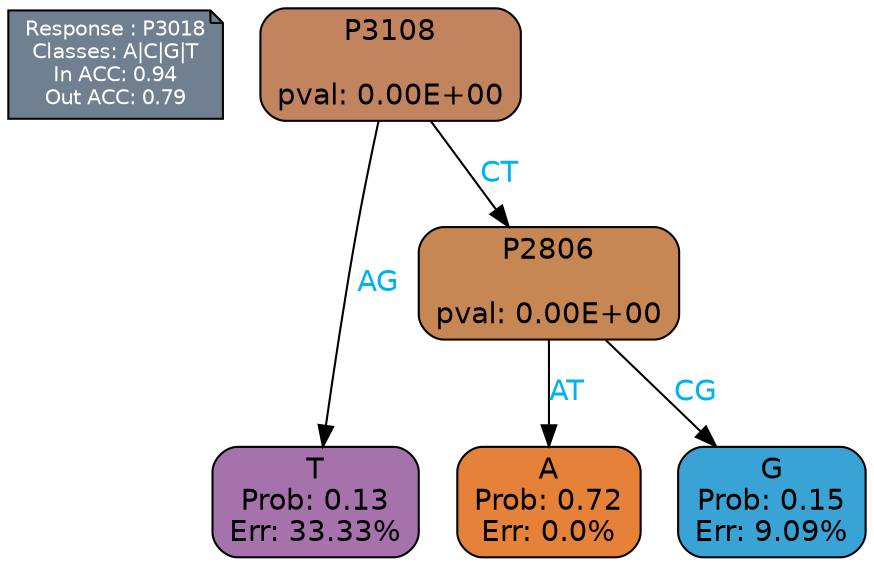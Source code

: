 digraph Tree {
node [shape=box, style="filled, rounded", color="black", fontname=helvetica] ;
graph [ranksep=equally, splines=polylines, bgcolor=transparent, dpi=600] ;
edge [fontname=helvetica] ;
LEGEND [label="Response : P3018
Classes: A|C|G|T
In ACC: 0.94
Out ACC: 0.79
",shape=note,align=left,style=filled,fillcolor="slategray",fontcolor="white",fontsize=10];1 [label="P3108

pval: 0.00E+00", fillcolor="#c2845f"] ;
2 [label="T
Prob: 0.13
Err: 33.33%", fillcolor="#a672ab"] ;
3 [label="P2806

pval: 0.00E+00", fillcolor="#c68754"] ;
4 [label="A
Prob: 0.72
Err: 0.0%", fillcolor="#e58139"] ;
5 [label="G
Prob: 0.15
Err: 9.09%", fillcolor="#3aa3d5"] ;
1 -> 2 [label="AG",fontcolor=deepskyblue2] ;
1 -> 3 [label="CT",fontcolor=deepskyblue2] ;
3 -> 4 [label="AT",fontcolor=deepskyblue2] ;
3 -> 5 [label="CG",fontcolor=deepskyblue2] ;
{rank = same; 2;4;5;}{rank = same; LEGEND;1;}}